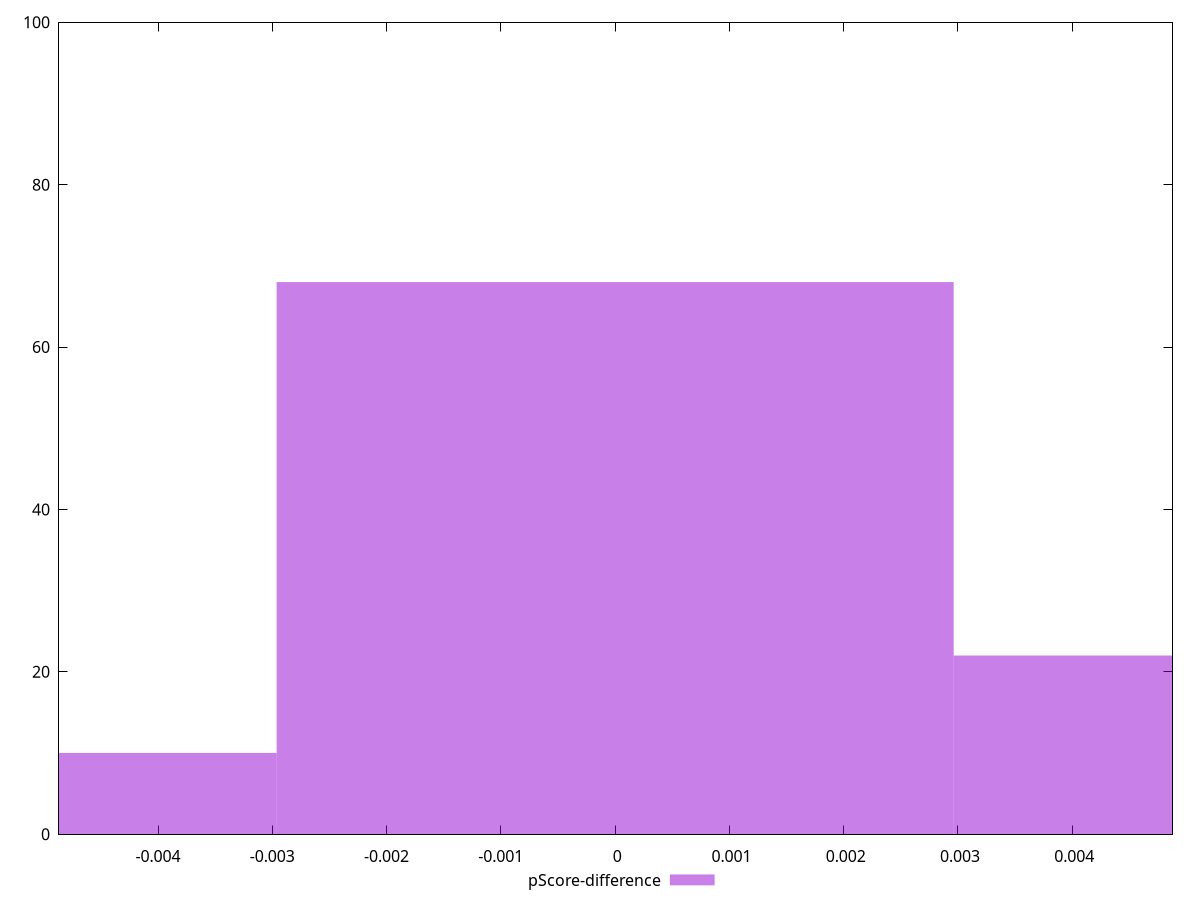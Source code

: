 reset

$pScoreDifference <<EOF
0 68
0.005924245586790298 22
-0.005924245586790298 10
EOF

set key outside below
set boxwidth 0.005924245586790298
set xrange [-0.004866356658086879:0.004876931198006806]
set yrange [0:100]
set trange [0:100]
set style fill transparent solid 0.5 noborder
set terminal svg size 640, 490 enhanced background rgb 'white'
set output "reports/report_00027_2021-02-24T12-40-31.850Z/mainthread-work-breakdown/samples/agenda/pScore-difference/histogram.svg"

plot $pScoreDifference title "pScore-difference" with boxes

reset
